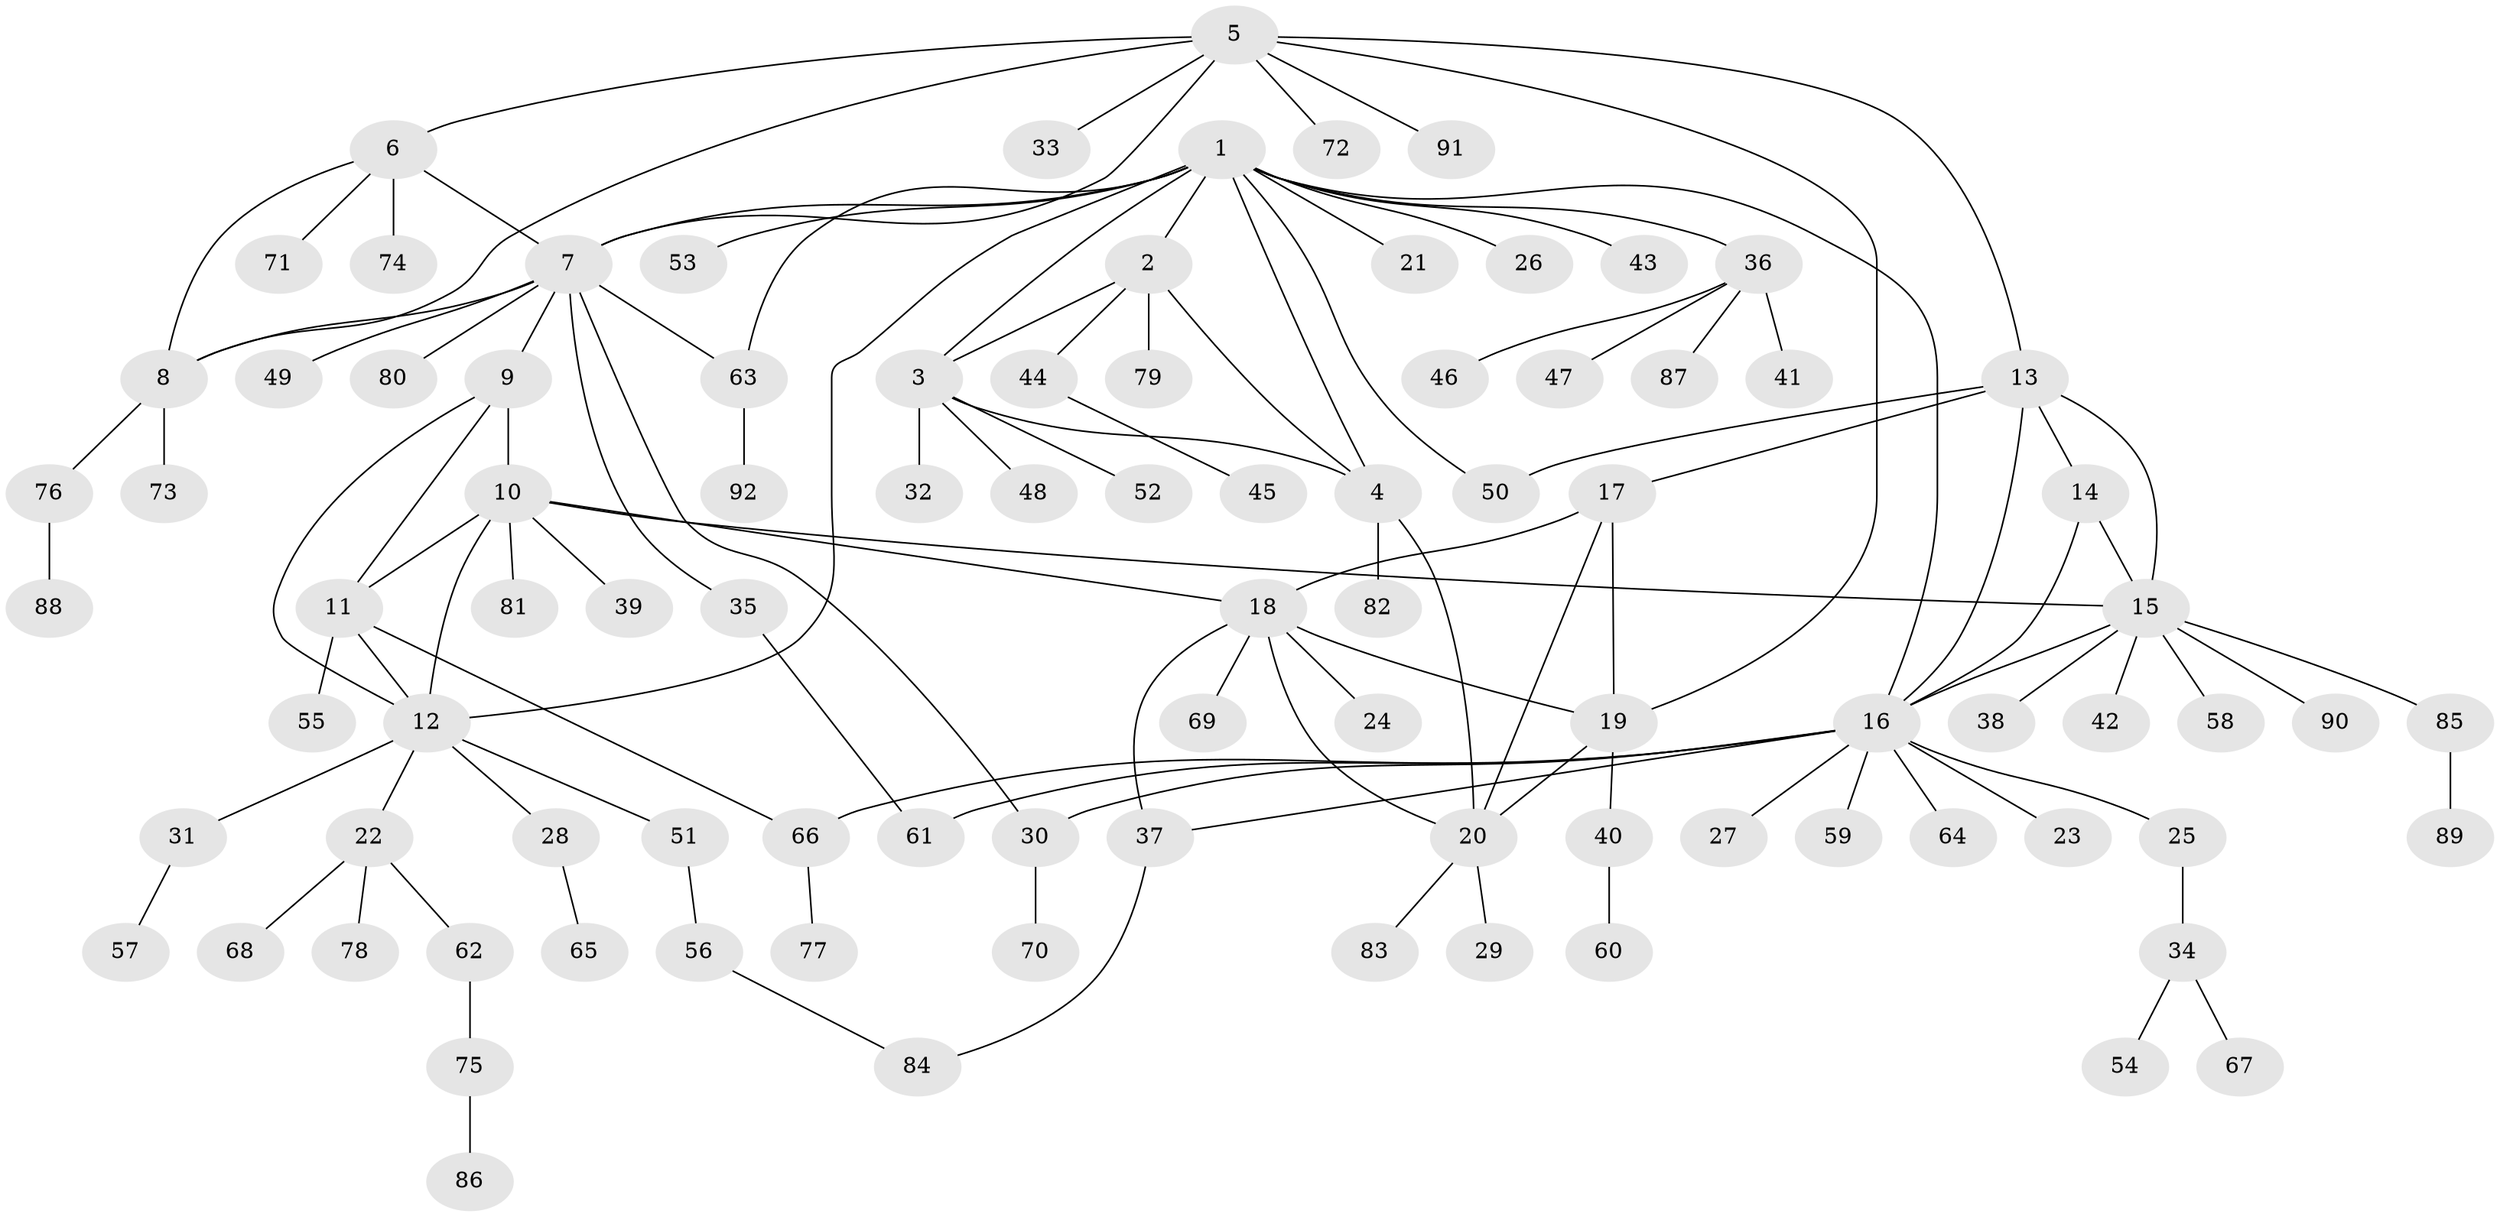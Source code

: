 // Generated by graph-tools (version 1.1) at 2025/54/03/09/25 04:54:08]
// undirected, 92 vertices, 119 edges
graph export_dot {
graph [start="1"]
  node [color=gray90,style=filled];
  1;
  2;
  3;
  4;
  5;
  6;
  7;
  8;
  9;
  10;
  11;
  12;
  13;
  14;
  15;
  16;
  17;
  18;
  19;
  20;
  21;
  22;
  23;
  24;
  25;
  26;
  27;
  28;
  29;
  30;
  31;
  32;
  33;
  34;
  35;
  36;
  37;
  38;
  39;
  40;
  41;
  42;
  43;
  44;
  45;
  46;
  47;
  48;
  49;
  50;
  51;
  52;
  53;
  54;
  55;
  56;
  57;
  58;
  59;
  60;
  61;
  62;
  63;
  64;
  65;
  66;
  67;
  68;
  69;
  70;
  71;
  72;
  73;
  74;
  75;
  76;
  77;
  78;
  79;
  80;
  81;
  82;
  83;
  84;
  85;
  86;
  87;
  88;
  89;
  90;
  91;
  92;
  1 -- 2;
  1 -- 3;
  1 -- 4;
  1 -- 7;
  1 -- 12;
  1 -- 16;
  1 -- 21;
  1 -- 26;
  1 -- 36;
  1 -- 43;
  1 -- 50;
  1 -- 53;
  1 -- 63;
  2 -- 3;
  2 -- 4;
  2 -- 44;
  2 -- 79;
  3 -- 4;
  3 -- 32;
  3 -- 48;
  3 -- 52;
  4 -- 20;
  4 -- 82;
  5 -- 6;
  5 -- 7;
  5 -- 8;
  5 -- 13;
  5 -- 19;
  5 -- 33;
  5 -- 72;
  5 -- 91;
  6 -- 7;
  6 -- 8;
  6 -- 71;
  6 -- 74;
  7 -- 8;
  7 -- 9;
  7 -- 30;
  7 -- 35;
  7 -- 49;
  7 -- 63;
  7 -- 80;
  8 -- 73;
  8 -- 76;
  9 -- 10;
  9 -- 11;
  9 -- 12;
  10 -- 11;
  10 -- 12;
  10 -- 15;
  10 -- 18;
  10 -- 39;
  10 -- 81;
  11 -- 12;
  11 -- 55;
  11 -- 66;
  12 -- 22;
  12 -- 28;
  12 -- 31;
  12 -- 51;
  13 -- 14;
  13 -- 15;
  13 -- 16;
  13 -- 17;
  13 -- 50;
  14 -- 15;
  14 -- 16;
  15 -- 16;
  15 -- 38;
  15 -- 42;
  15 -- 58;
  15 -- 85;
  15 -- 90;
  16 -- 23;
  16 -- 25;
  16 -- 27;
  16 -- 30;
  16 -- 37;
  16 -- 59;
  16 -- 61;
  16 -- 64;
  16 -- 66;
  17 -- 18;
  17 -- 19;
  17 -- 20;
  18 -- 19;
  18 -- 20;
  18 -- 24;
  18 -- 37;
  18 -- 69;
  19 -- 20;
  19 -- 40;
  20 -- 29;
  20 -- 83;
  22 -- 62;
  22 -- 68;
  22 -- 78;
  25 -- 34;
  28 -- 65;
  30 -- 70;
  31 -- 57;
  34 -- 54;
  34 -- 67;
  35 -- 61;
  36 -- 41;
  36 -- 46;
  36 -- 47;
  36 -- 87;
  37 -- 84;
  40 -- 60;
  44 -- 45;
  51 -- 56;
  56 -- 84;
  62 -- 75;
  63 -- 92;
  66 -- 77;
  75 -- 86;
  76 -- 88;
  85 -- 89;
}
